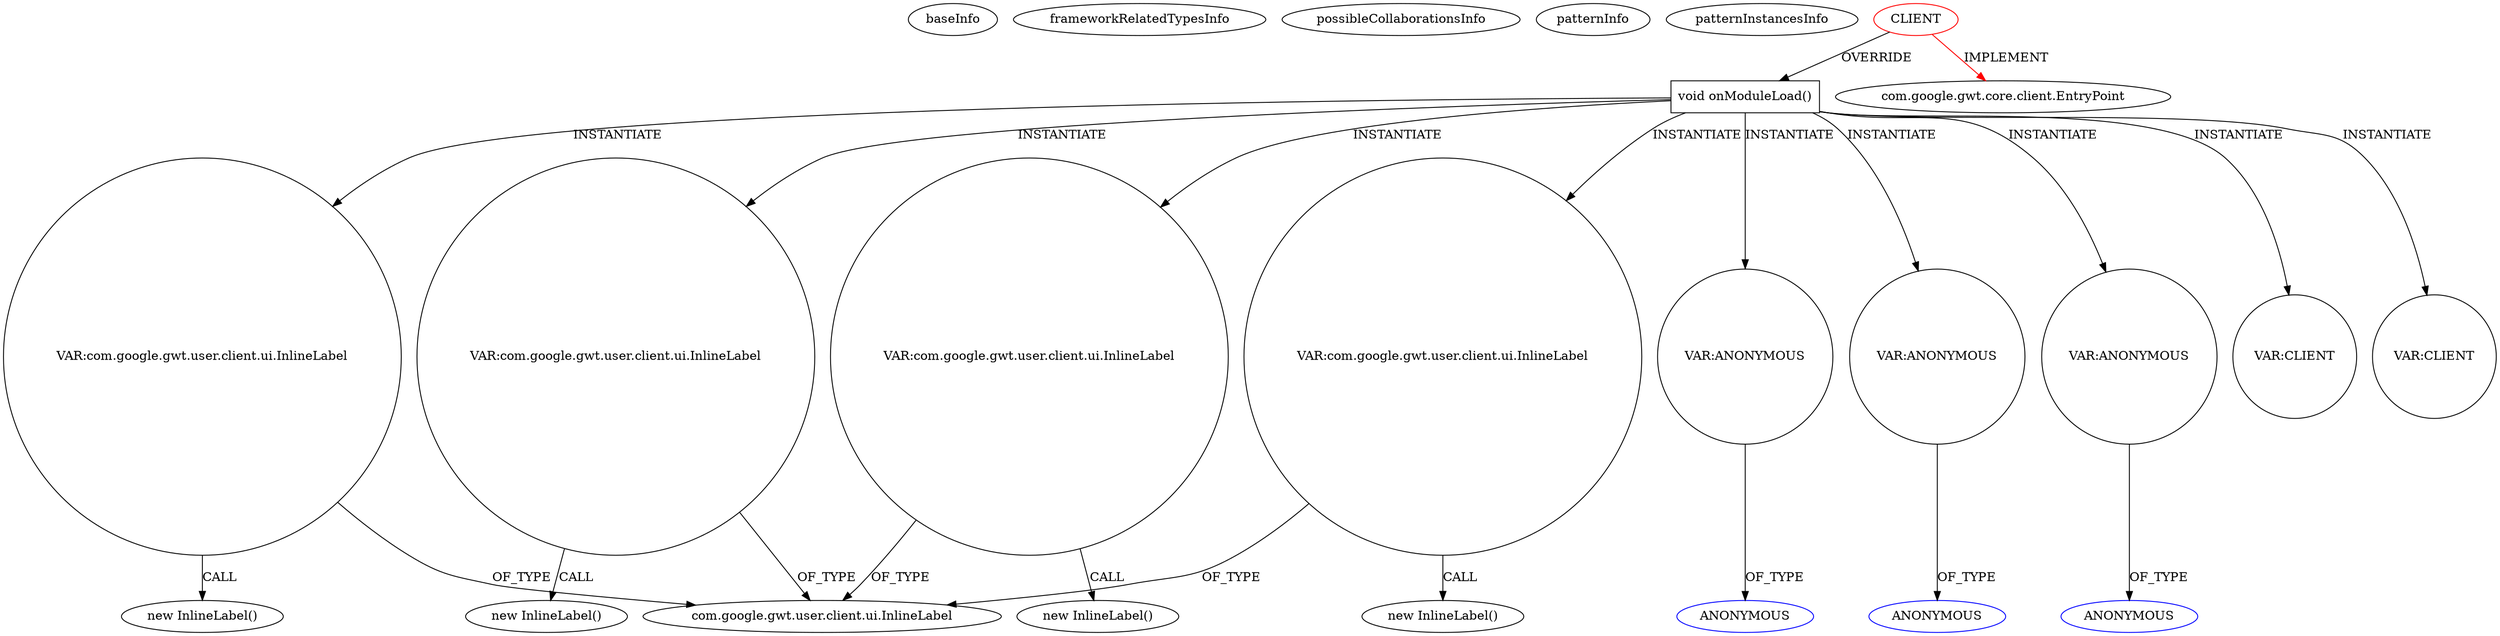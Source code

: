 digraph {
baseInfo[graphId=1082,category="pattern",isAnonymous=false,possibleRelation=false]
frameworkRelatedTypesInfo[0="com.google.gwt.core.client.EntryPoint"]
possibleCollaborationsInfo[]
patternInfo[frequency=2.0,patternRootClient=0]
patternInstancesInfo[0="ashtonthomas-gwt-fast-touch-press~/ashtonthomas-gwt-fast-touch-press/gwt-fast-touch-press-master/src/io/ashton/fastpress/client/Gwt_fast_press.java~Gwt_fast_press~744",1="nakaken0629-mezamashimailgwt~/nakaken0629-mezamashimailgwt/mezamashimailgwt-master/mezamashimailgwt/src/com/appspot/mezamashimailgwt/client/Mezamashimailgwt.java~Mezamashimailgwt~4116"]
22[label="new InlineLabel()",vertexType="CONSTRUCTOR_CALL",isFrameworkType=false]
23[label="VAR:com.google.gwt.user.client.ui.InlineLabel",vertexType="VARIABLE_EXPRESION",isFrameworkType=false,shape=circle]
24[label="com.google.gwt.user.client.ui.InlineLabel",vertexType="FRAMEWORK_CLASS_TYPE",isFrameworkType=false]
265[label="VAR:com.google.gwt.user.client.ui.InlineLabel",vertexType="VARIABLE_EXPRESION",isFrameworkType=false,shape=circle]
264[label="new InlineLabel()",vertexType="CONSTRUCTOR_CALL",isFrameworkType=false]
209[label="VAR:com.google.gwt.user.client.ui.InlineLabel",vertexType="VARIABLE_EXPRESION",isFrameworkType=false,shape=circle]
208[label="new InlineLabel()",vertexType="CONSTRUCTOR_CALL",isFrameworkType=false]
258[label="VAR:com.google.gwt.user.client.ui.InlineLabel",vertexType="VARIABLE_EXPRESION",isFrameworkType=false,shape=circle]
257[label="new InlineLabel()",vertexType="CONSTRUCTOR_CALL",isFrameworkType=false]
2[label="void onModuleLoad()",vertexType="OVERRIDING_METHOD_DECLARATION",isFrameworkType=false,shape=box]
0[label="CLIENT",vertexType="ROOT_CLIENT_CLASS_DECLARATION",isFrameworkType=false,color=red]
178[label="VAR:ANONYMOUS",vertexType="VARIABLE_EXPRESION",isFrameworkType=false,shape=circle]
179[label="ANONYMOUS",vertexType="REFERENCE_ANONYMOUS_DECLARATION",isFrameworkType=false,color=blue]
145[label="VAR:ANONYMOUS",vertexType="VARIABLE_EXPRESION",isFrameworkType=false,shape=circle]
146[label="ANONYMOUS",vertexType="REFERENCE_ANONYMOUS_DECLARATION",isFrameworkType=false,color=blue]
1[label="com.google.gwt.core.client.EntryPoint",vertexType="FRAMEWORK_INTERFACE_TYPE",isFrameworkType=false]
46[label="VAR:ANONYMOUS",vertexType="VARIABLE_EXPRESION",isFrameworkType=false,shape=circle]
47[label="ANONYMOUS",vertexType="REFERENCE_ANONYMOUS_DECLARATION",isFrameworkType=false,color=blue]
157[label="VAR:CLIENT",vertexType="VARIABLE_EXPRESION",isFrameworkType=false,shape=circle]
173[label="VAR:CLIENT",vertexType="VARIABLE_EXPRESION",isFrameworkType=false,shape=circle]
265->264[label="CALL"]
23->22[label="CALL"]
0->2[label="OVERRIDE"]
2->173[label="INSTANTIATE"]
209->24[label="OF_TYPE"]
2->178[label="INSTANTIATE"]
2->265[label="INSTANTIATE"]
258->257[label="CALL"]
178->179[label="OF_TYPE"]
2->145[label="INSTANTIATE"]
2->209[label="INSTANTIATE"]
209->208[label="CALL"]
258->24[label="OF_TYPE"]
2->23[label="INSTANTIATE"]
46->47[label="OF_TYPE"]
265->24[label="OF_TYPE"]
2->258[label="INSTANTIATE"]
23->24[label="OF_TYPE"]
0->1[label="IMPLEMENT",color=red]
2->46[label="INSTANTIATE"]
145->146[label="OF_TYPE"]
2->157[label="INSTANTIATE"]
}
